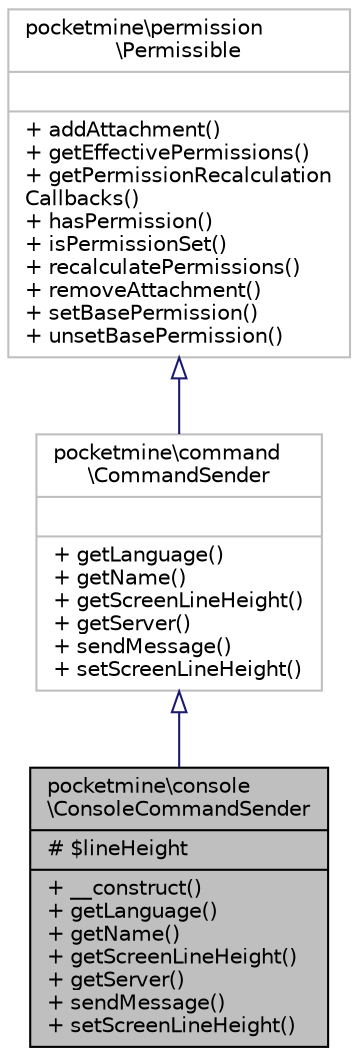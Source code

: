 digraph "pocketmine\console\ConsoleCommandSender"
{
 // INTERACTIVE_SVG=YES
 // LATEX_PDF_SIZE
  edge [fontname="Helvetica",fontsize="10",labelfontname="Helvetica",labelfontsize="10"];
  node [fontname="Helvetica",fontsize="10",shape=record];
  Node1 [label="{pocketmine\\console\l\\ConsoleCommandSender\n|# $lineHeight\l|+ __construct()\l+ getLanguage()\l+ getName()\l+ getScreenLineHeight()\l+ getServer()\l+ sendMessage()\l+ setScreenLineHeight()\l}",height=0.2,width=0.4,color="black", fillcolor="grey75", style="filled", fontcolor="black",tooltip=" "];
  Node2 -> Node1 [dir="back",color="midnightblue",fontsize="10",style="solid",arrowtail="onormal",fontname="Helvetica"];
  Node2 [label="{pocketmine\\command\l\\CommandSender\n||+ getLanguage()\l+ getName()\l+ getScreenLineHeight()\l+ getServer()\l+ sendMessage()\l+ setScreenLineHeight()\l}",height=0.2,width=0.4,color="grey75", fillcolor="white", style="filled",URL="$d6/d9d/interfacepocketmine_1_1command_1_1_command_sender.html",tooltip=" "];
  Node3 -> Node2 [dir="back",color="midnightblue",fontsize="10",style="solid",arrowtail="onormal",fontname="Helvetica"];
  Node3 [label="{pocketmine\\permission\l\\Permissible\n||+ addAttachment()\l+ getEffectivePermissions()\l+ getPermissionRecalculation\lCallbacks()\l+ hasPermission()\l+ isPermissionSet()\l+ recalculatePermissions()\l+ removeAttachment()\l+ setBasePermission()\l+ unsetBasePermission()\l}",height=0.2,width=0.4,color="grey75", fillcolor="white", style="filled",URL="$de/da0/interfacepocketmine_1_1permission_1_1_permissible.html",tooltip=" "];
}
